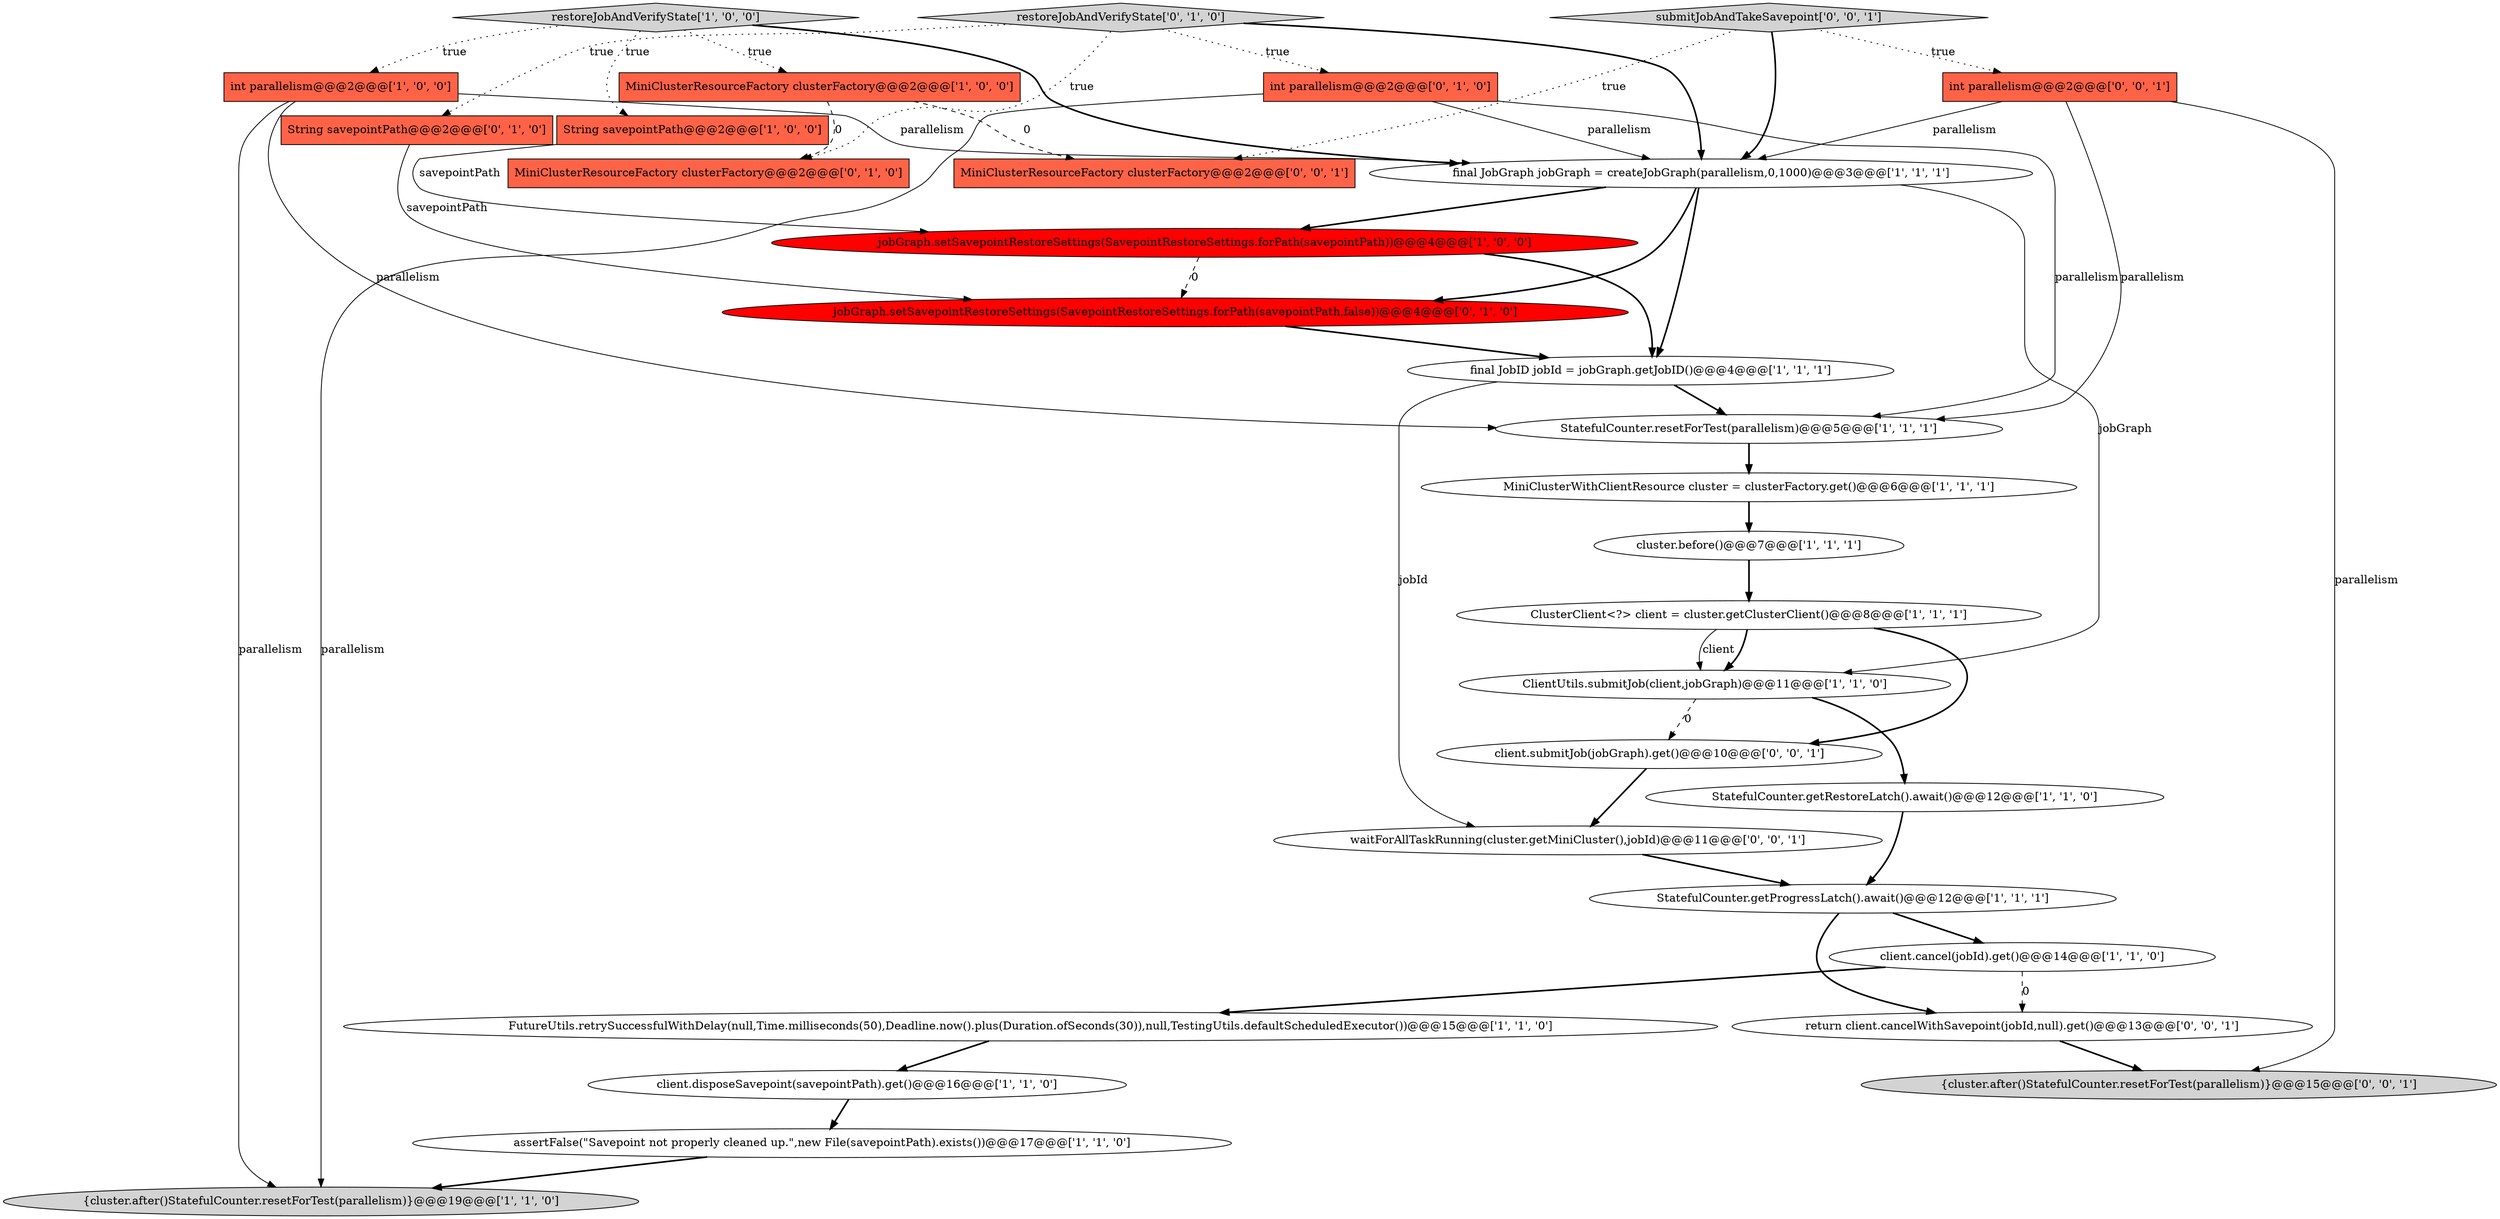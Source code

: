 digraph {
30 [style = filled, label = "waitForAllTaskRunning(cluster.getMiniCluster(),jobId)@@@11@@@['0', '0', '1']", fillcolor = white, shape = ellipse image = "AAA0AAABBB3BBB"];
7 [style = filled, label = "MiniClusterResourceFactory clusterFactory@@@2@@@['1', '0', '0']", fillcolor = tomato, shape = box image = "AAA1AAABBB1BBB"];
6 [style = filled, label = "client.cancel(jobId).get()@@@14@@@['1', '1', '0']", fillcolor = white, shape = ellipse image = "AAA0AAABBB1BBB"];
29 [style = filled, label = "MiniClusterResourceFactory clusterFactory@@@2@@@['0', '0', '1']", fillcolor = tomato, shape = box image = "AAA0AAABBB3BBB"];
25 [style = filled, label = "submitJobAndTakeSavepoint['0', '0', '1']", fillcolor = lightgray, shape = diamond image = "AAA0AAABBB3BBB"];
20 [style = filled, label = "int parallelism@@@2@@@['0', '1', '0']", fillcolor = tomato, shape = box image = "AAA0AAABBB2BBB"];
11 [style = filled, label = "restoreJobAndVerifyState['1', '0', '0']", fillcolor = lightgray, shape = diamond image = "AAA0AAABBB1BBB"];
8 [style = filled, label = "FutureUtils.retrySuccessfulWithDelay(null,Time.milliseconds(50),Deadline.now().plus(Duration.ofSeconds(30)),null,TestingUtils.defaultScheduledExecutor())@@@15@@@['1', '1', '0']", fillcolor = white, shape = ellipse image = "AAA0AAABBB1BBB"];
19 [style = filled, label = "String savepointPath@@@2@@@['0', '1', '0']", fillcolor = tomato, shape = box image = "AAA0AAABBB2BBB"];
3 [style = filled, label = "StatefulCounter.resetForTest(parallelism)@@@5@@@['1', '1', '1']", fillcolor = white, shape = ellipse image = "AAA0AAABBB1BBB"];
16 [style = filled, label = "jobGraph.setSavepointRestoreSettings(SavepointRestoreSettings.forPath(savepointPath))@@@4@@@['1', '0', '0']", fillcolor = red, shape = ellipse image = "AAA1AAABBB1BBB"];
5 [style = filled, label = "ClusterClient<?> client = cluster.getClusterClient()@@@8@@@['1', '1', '1']", fillcolor = white, shape = ellipse image = "AAA0AAABBB1BBB"];
13 [style = filled, label = "final JobID jobId = jobGraph.getJobID()@@@4@@@['1', '1', '1']", fillcolor = white, shape = ellipse image = "AAA0AAABBB1BBB"];
22 [style = filled, label = "jobGraph.setSavepointRestoreSettings(SavepointRestoreSettings.forPath(savepointPath,false))@@@4@@@['0', '1', '0']", fillcolor = red, shape = ellipse image = "AAA1AAABBB2BBB"];
14 [style = filled, label = "StatefulCounter.getProgressLatch().await()@@@12@@@['1', '1', '1']", fillcolor = white, shape = ellipse image = "AAA0AAABBB1BBB"];
26 [style = filled, label = "return client.cancelWithSavepoint(jobId,null).get()@@@13@@@['0', '0', '1']", fillcolor = white, shape = ellipse image = "AAA0AAABBB3BBB"];
1 [style = filled, label = "String savepointPath@@@2@@@['1', '0', '0']", fillcolor = tomato, shape = box image = "AAA0AAABBB1BBB"];
10 [style = filled, label = "MiniClusterWithClientResource cluster = clusterFactory.get()@@@6@@@['1', '1', '1']", fillcolor = white, shape = ellipse image = "AAA0AAABBB1BBB"];
21 [style = filled, label = "MiniClusterResourceFactory clusterFactory@@@2@@@['0', '1', '0']", fillcolor = tomato, shape = box image = "AAA1AAABBB2BBB"];
15 [style = filled, label = "client.disposeSavepoint(savepointPath).get()@@@16@@@['1', '1', '0']", fillcolor = white, shape = ellipse image = "AAA0AAABBB1BBB"];
24 [style = filled, label = "client.submitJob(jobGraph).get()@@@10@@@['0', '0', '1']", fillcolor = white, shape = ellipse image = "AAA0AAABBB3BBB"];
2 [style = filled, label = "int parallelism@@@2@@@['1', '0', '0']", fillcolor = tomato, shape = box image = "AAA0AAABBB1BBB"];
0 [style = filled, label = "StatefulCounter.getRestoreLatch().await()@@@12@@@['1', '1', '0']", fillcolor = white, shape = ellipse image = "AAA0AAABBB1BBB"];
18 [style = filled, label = "{cluster.after()StatefulCounter.resetForTest(parallelism)}@@@19@@@['1', '1', '0']", fillcolor = lightgray, shape = ellipse image = "AAA0AAABBB1BBB"];
9 [style = filled, label = "final JobGraph jobGraph = createJobGraph(parallelism,0,1000)@@@3@@@['1', '1', '1']", fillcolor = white, shape = ellipse image = "AAA0AAABBB1BBB"];
28 [style = filled, label = "int parallelism@@@2@@@['0', '0', '1']", fillcolor = tomato, shape = box image = "AAA0AAABBB3BBB"];
12 [style = filled, label = "cluster.before()@@@7@@@['1', '1', '1']", fillcolor = white, shape = ellipse image = "AAA0AAABBB1BBB"];
4 [style = filled, label = "assertFalse(\"Savepoint not properly cleaned up.\",new File(savepointPath).exists())@@@17@@@['1', '1', '0']", fillcolor = white, shape = ellipse image = "AAA0AAABBB1BBB"];
23 [style = filled, label = "restoreJobAndVerifyState['0', '1', '0']", fillcolor = lightgray, shape = diamond image = "AAA0AAABBB2BBB"];
27 [style = filled, label = "{cluster.after()StatefulCounter.resetForTest(parallelism)}@@@15@@@['0', '0', '1']", fillcolor = lightgray, shape = ellipse image = "AAA0AAABBB3BBB"];
17 [style = filled, label = "ClientUtils.submitJob(client,jobGraph)@@@11@@@['1', '1', '0']", fillcolor = white, shape = ellipse image = "AAA0AAABBB1BBB"];
9->22 [style = bold, label=""];
11->7 [style = dotted, label="true"];
16->22 [style = dashed, label="0"];
16->13 [style = bold, label=""];
7->21 [style = dashed, label="0"];
8->15 [style = bold, label=""];
12->5 [style = bold, label=""];
17->24 [style = dashed, label="0"];
13->30 [style = solid, label="jobId"];
11->1 [style = dotted, label="true"];
25->9 [style = bold, label=""];
23->21 [style = dotted, label="true"];
4->18 [style = bold, label=""];
25->28 [style = dotted, label="true"];
23->19 [style = dotted, label="true"];
25->29 [style = dotted, label="true"];
1->16 [style = solid, label="savepointPath"];
20->18 [style = solid, label="parallelism"];
5->17 [style = bold, label=""];
11->9 [style = bold, label=""];
9->16 [style = bold, label=""];
24->30 [style = bold, label=""];
9->17 [style = solid, label="jobGraph"];
2->3 [style = solid, label="parallelism"];
5->17 [style = solid, label="client"];
3->10 [style = bold, label=""];
19->22 [style = solid, label="savepointPath"];
14->26 [style = bold, label=""];
26->27 [style = bold, label=""];
0->14 [style = bold, label=""];
11->2 [style = dotted, label="true"];
23->20 [style = dotted, label="true"];
17->0 [style = bold, label=""];
20->9 [style = solid, label="parallelism"];
13->3 [style = bold, label=""];
10->12 [style = bold, label=""];
6->26 [style = dashed, label="0"];
28->27 [style = solid, label="parallelism"];
28->3 [style = solid, label="parallelism"];
5->24 [style = bold, label=""];
2->18 [style = solid, label="parallelism"];
6->8 [style = bold, label=""];
15->4 [style = bold, label=""];
30->14 [style = bold, label=""];
7->29 [style = dashed, label="0"];
2->9 [style = solid, label="parallelism"];
23->9 [style = bold, label=""];
20->3 [style = solid, label="parallelism"];
14->6 [style = bold, label=""];
22->13 [style = bold, label=""];
28->9 [style = solid, label="parallelism"];
9->13 [style = bold, label=""];
}
